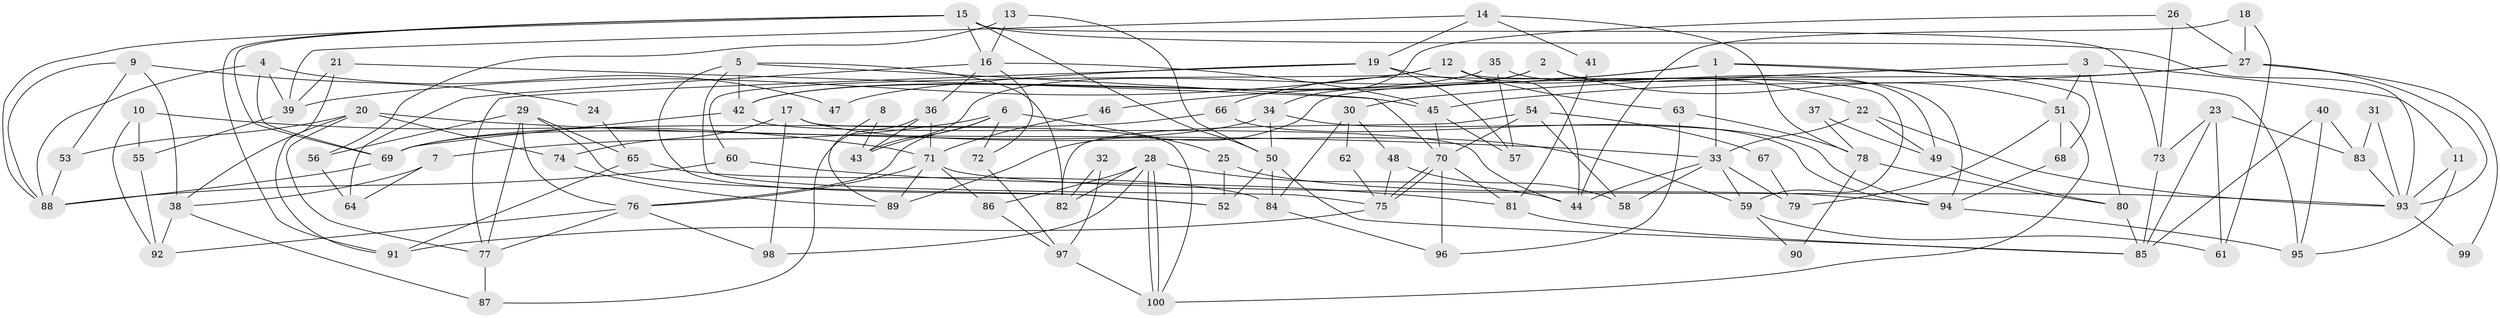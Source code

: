 // Generated by graph-tools (version 1.1) at 2025/38/02/21/25 10:38:59]
// undirected, 100 vertices, 200 edges
graph export_dot {
graph [start="1"]
  node [color=gray90,style=filled];
  1;
  2;
  3;
  4;
  5;
  6;
  7;
  8;
  9;
  10;
  11;
  12;
  13;
  14;
  15;
  16;
  17;
  18;
  19;
  20;
  21;
  22;
  23;
  24;
  25;
  26;
  27;
  28;
  29;
  30;
  31;
  32;
  33;
  34;
  35;
  36;
  37;
  38;
  39;
  40;
  41;
  42;
  43;
  44;
  45;
  46;
  47;
  48;
  49;
  50;
  51;
  52;
  53;
  54;
  55;
  56;
  57;
  58;
  59;
  60;
  61;
  62;
  63;
  64;
  65;
  66;
  67;
  68;
  69;
  70;
  71;
  72;
  73;
  74;
  75;
  76;
  77;
  78;
  79;
  80;
  81;
  82;
  83;
  84;
  85;
  86;
  87;
  88;
  89;
  90;
  91;
  92;
  93;
  94;
  95;
  96;
  97;
  98;
  99;
  100;
  1 -- 33;
  1 -- 95;
  1 -- 46;
  1 -- 66;
  1 -- 68;
  2 -- 43;
  2 -- 42;
  2 -- 51;
  2 -- 94;
  3 -- 80;
  3 -- 51;
  3 -- 11;
  3 -- 30;
  4 -- 88;
  4 -- 69;
  4 -- 39;
  4 -- 47;
  5 -- 70;
  5 -- 75;
  5 -- 42;
  5 -- 52;
  5 -- 82;
  6 -- 7;
  6 -- 76;
  6 -- 25;
  6 -- 43;
  6 -- 72;
  7 -- 64;
  7 -- 38;
  8 -- 43;
  8 -- 89;
  9 -- 38;
  9 -- 53;
  9 -- 24;
  9 -- 88;
  10 -- 71;
  10 -- 92;
  10 -- 55;
  11 -- 93;
  11 -- 95;
  12 -- 59;
  12 -- 60;
  12 -- 39;
  12 -- 44;
  12 -- 63;
  13 -- 16;
  13 -- 50;
  13 -- 56;
  14 -- 78;
  14 -- 39;
  14 -- 19;
  14 -- 41;
  15 -- 88;
  15 -- 69;
  15 -- 16;
  15 -- 50;
  15 -- 73;
  15 -- 91;
  15 -- 93;
  16 -- 45;
  16 -- 36;
  16 -- 64;
  16 -- 72;
  17 -- 59;
  17 -- 100;
  17 -- 74;
  17 -- 98;
  18 -- 27;
  18 -- 44;
  18 -- 61;
  19 -- 77;
  19 -- 22;
  19 -- 47;
  19 -- 57;
  20 -- 33;
  20 -- 74;
  20 -- 38;
  20 -- 53;
  20 -- 77;
  21 -- 39;
  21 -- 45;
  21 -- 91;
  22 -- 93;
  22 -- 33;
  22 -- 49;
  23 -- 73;
  23 -- 83;
  23 -- 61;
  23 -- 85;
  24 -- 65;
  25 -- 52;
  25 -- 94;
  26 -- 73;
  26 -- 34;
  26 -- 27;
  27 -- 93;
  27 -- 45;
  27 -- 89;
  27 -- 99;
  28 -- 86;
  28 -- 100;
  28 -- 100;
  28 -- 44;
  28 -- 82;
  28 -- 98;
  29 -- 77;
  29 -- 52;
  29 -- 56;
  29 -- 65;
  29 -- 76;
  30 -- 84;
  30 -- 48;
  30 -- 62;
  31 -- 83;
  31 -- 93;
  32 -- 82;
  32 -- 97;
  33 -- 44;
  33 -- 58;
  33 -- 59;
  33 -- 79;
  34 -- 94;
  34 -- 69;
  34 -- 50;
  35 -- 42;
  35 -- 57;
  35 -- 49;
  36 -- 87;
  36 -- 43;
  36 -- 71;
  37 -- 49;
  37 -- 78;
  38 -- 92;
  38 -- 87;
  39 -- 55;
  40 -- 95;
  40 -- 85;
  40 -- 83;
  41 -- 81;
  42 -- 44;
  42 -- 69;
  45 -- 70;
  45 -- 57;
  46 -- 71;
  48 -- 75;
  48 -- 58;
  49 -- 80;
  50 -- 52;
  50 -- 84;
  50 -- 85;
  51 -- 68;
  51 -- 79;
  51 -- 100;
  53 -- 88;
  54 -- 82;
  54 -- 58;
  54 -- 67;
  54 -- 70;
  55 -- 92;
  56 -- 64;
  59 -- 61;
  59 -- 90;
  60 -- 81;
  60 -- 88;
  62 -- 75;
  63 -- 96;
  63 -- 78;
  65 -- 91;
  65 -- 84;
  66 -- 94;
  66 -- 69;
  67 -- 79;
  68 -- 94;
  69 -- 88;
  70 -- 75;
  70 -- 75;
  70 -- 81;
  70 -- 96;
  71 -- 76;
  71 -- 86;
  71 -- 89;
  71 -- 93;
  72 -- 97;
  73 -- 85;
  74 -- 89;
  75 -- 91;
  76 -- 98;
  76 -- 77;
  76 -- 92;
  77 -- 87;
  78 -- 80;
  78 -- 90;
  80 -- 85;
  81 -- 85;
  83 -- 93;
  84 -- 96;
  86 -- 97;
  93 -- 99;
  94 -- 95;
  97 -- 100;
}
